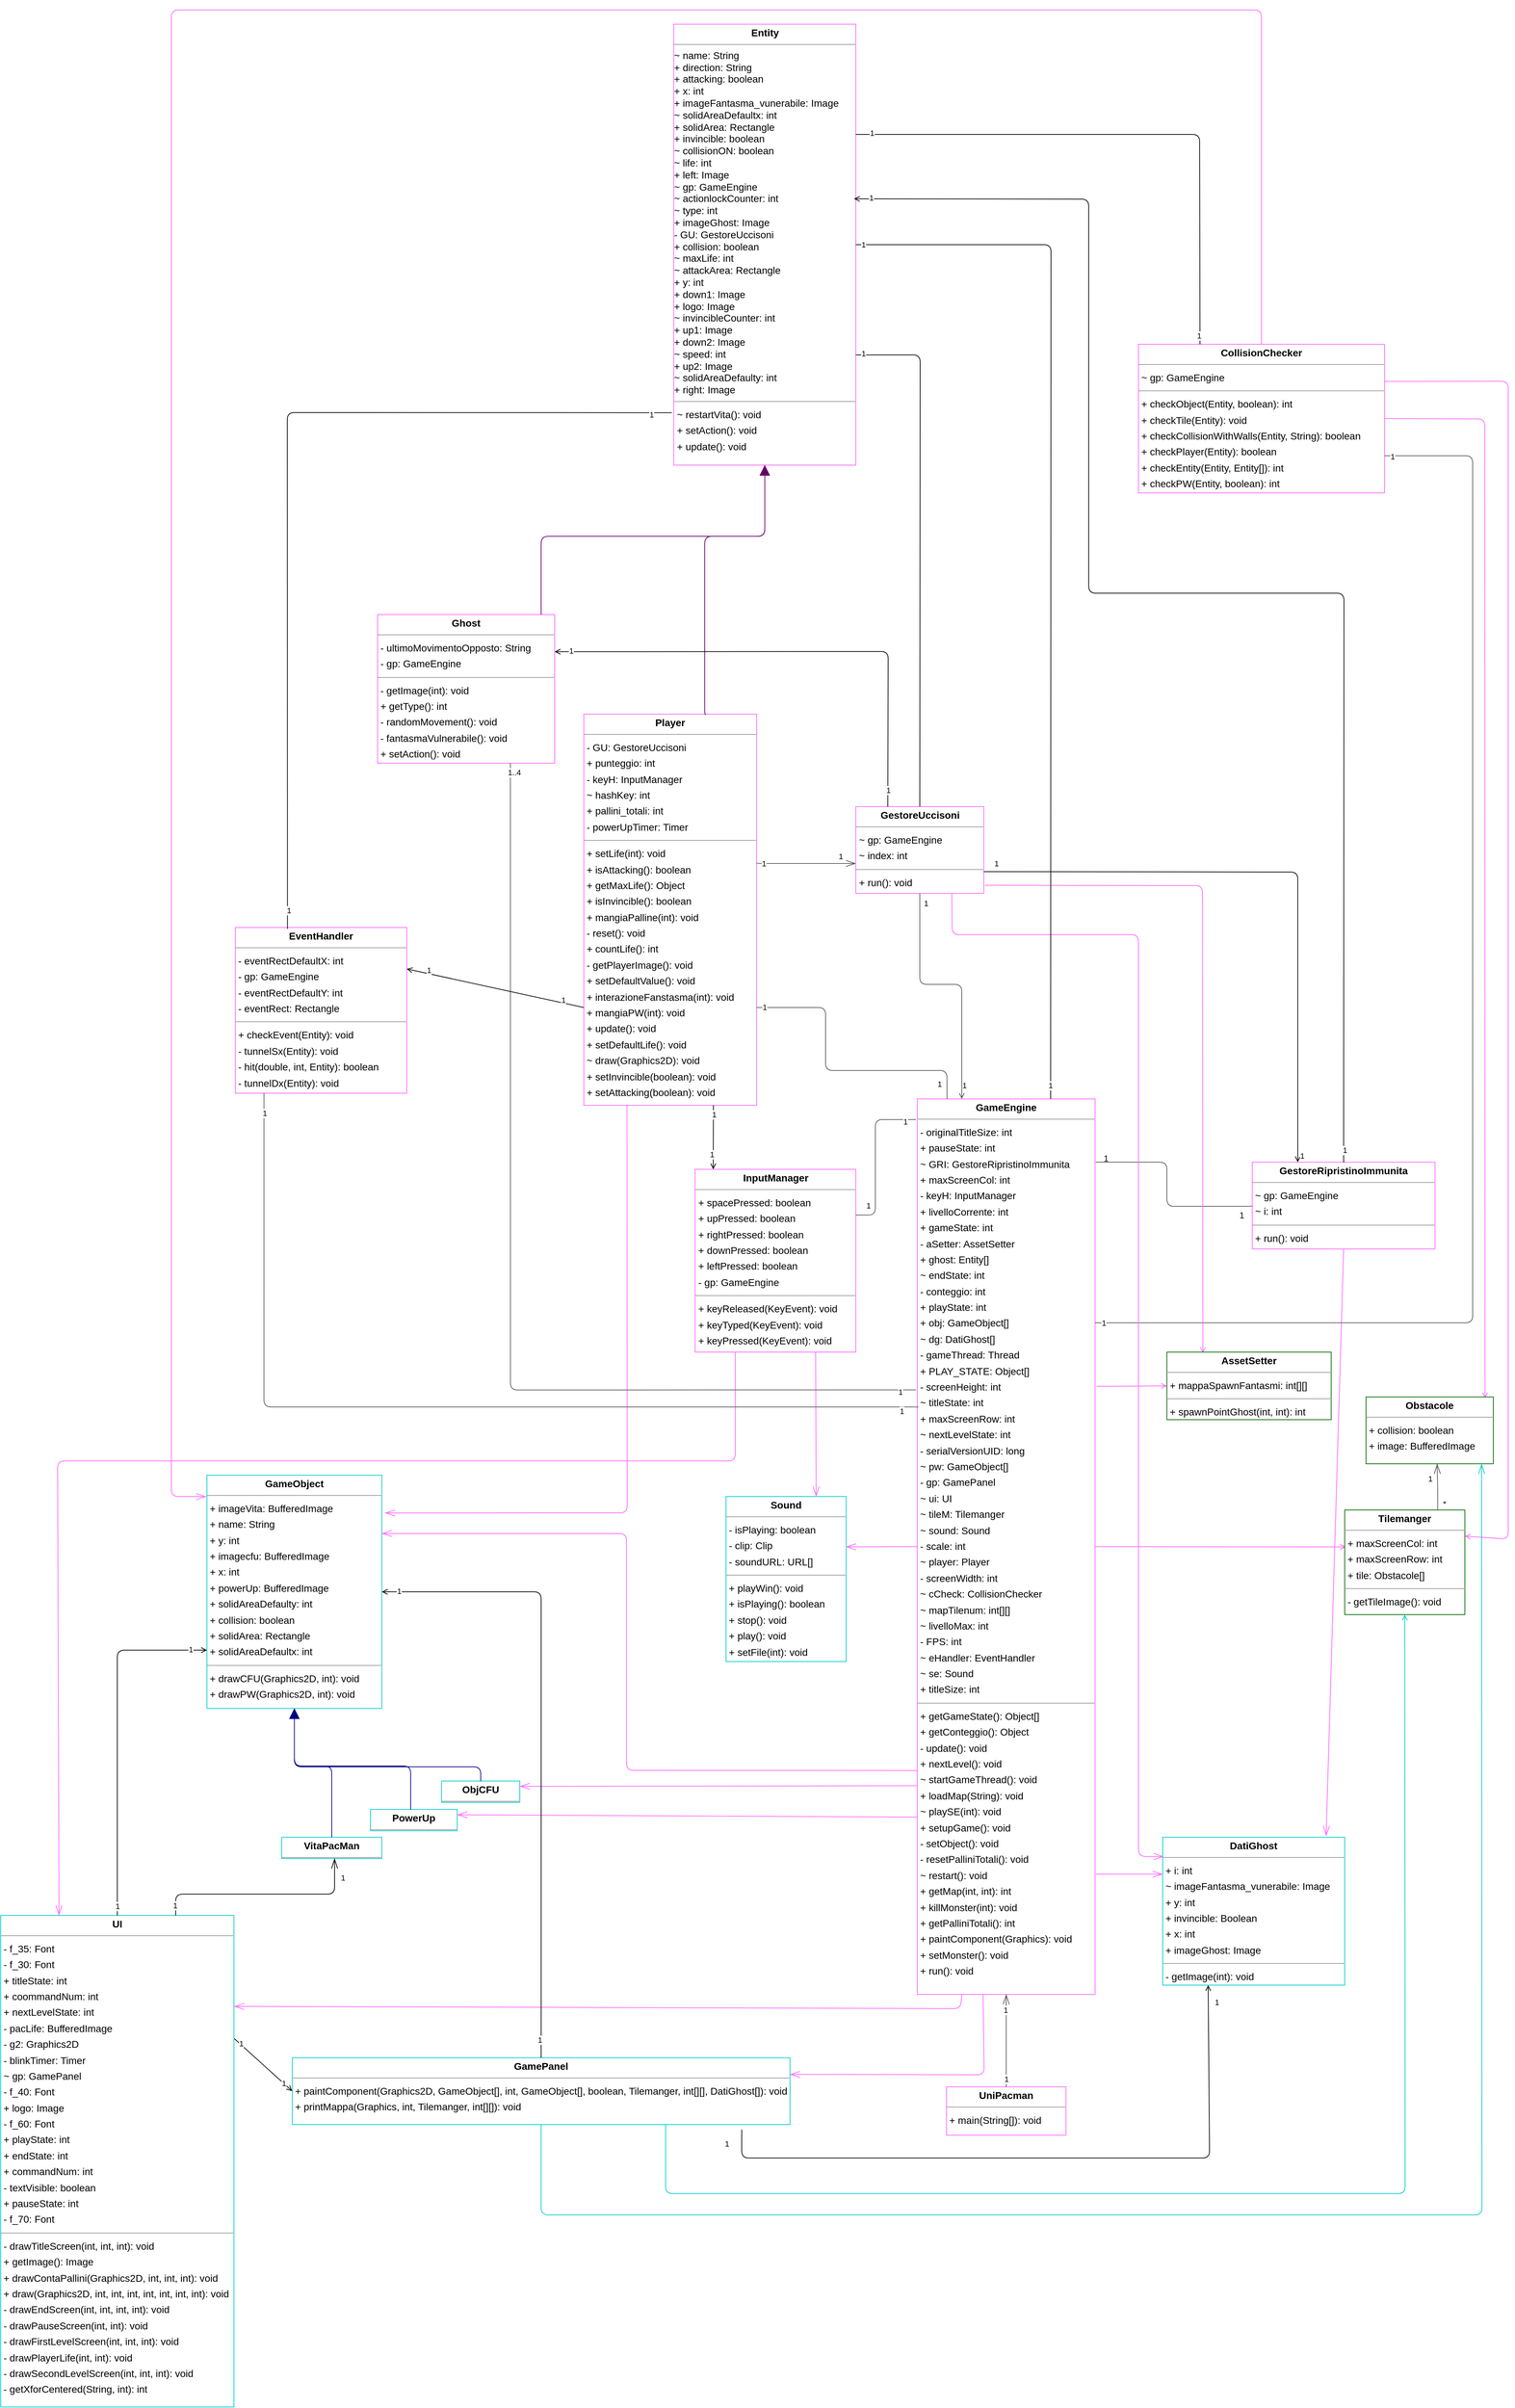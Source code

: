 <mxfile>
    <diagram id="WWA7biH_px1-ui2eF5cf" name="Page-1">
        <mxGraphModel dx="6110" dy="2145" grid="0" gridSize="10" guides="0" tooltips="1" connect="1" arrows="1" fold="1" page="1" pageScale="1" pageWidth="1100" pageHeight="850" math="0" shadow="0">
            <root>
                <mxCell id="0"/>
                <mxCell id="1" parent="0"/>
                <mxCell id="73" style="edgeStyle=none;html=1;exitX=1;exitY=0.5;exitDx=0;exitDy=0;endArrow=open;endFill=0;strokeColor=#FF66FF;entryX=0.935;entryY=0.021;entryDx=0;entryDy=0;entryPerimeter=0;" edge="1" parent="1" source="2" target="68">
                    <mxGeometry relative="1" as="geometry">
                        <mxPoint x="1050" y="1490" as="targetPoint"/>
                        <Array as="points">
                            <mxPoint x="1017" y="1455"/>
                        </Array>
                    </mxGeometry>
                </mxCell>
                <mxCell id="77" style="edgeStyle=none;html=1;exitX=1;exitY=0.25;exitDx=0;exitDy=0;strokeColor=#FF66FF;endArrow=open;endFill=0;entryX=1;entryY=0.25;entryDx=0;entryDy=0;" edge="1" parent="1" source="2" target="69">
                    <mxGeometry relative="1" as="geometry">
                        <mxPoint x="1230" y="2100" as="targetPoint"/>
                        <Array as="points">
                            <mxPoint x="1050" y="1402"/>
                            <mxPoint x="1050" y="3030"/>
                        </Array>
                    </mxGeometry>
                </mxCell>
                <mxCell id="146" style="edgeStyle=none;html=1;exitX=0.5;exitY=0;exitDx=0;exitDy=0;entryX=-0.004;entryY=0.092;entryDx=0;entryDy=0;entryPerimeter=0;strokeColor=#FF66FF;endArrow=openThin;endFill=0;endSize=12;" edge="1" parent="1" source="2" target="107">
                    <mxGeometry relative="1" as="geometry">
                        <Array as="points">
                            <mxPoint x="703" y="880"/>
                            <mxPoint x="-830" y="880"/>
                            <mxPoint x="-830" y="2970"/>
                        </Array>
                    </mxGeometry>
                </mxCell>
                <mxCell id="2" value="&lt;p style=&quot;margin:0px;margin-top:4px;text-align:center;&quot;&gt;&lt;b&gt;CollisionChecker&lt;/b&gt;&lt;/p&gt;&lt;hr size=&quot;1&quot;&gt;&lt;p style=&quot;margin:0 0 0 4px;line-height:1.6;&quot;&gt;~ gp: GameEngine&lt;/p&gt;&lt;hr size=&quot;1&quot;&gt;&lt;p style=&quot;margin:0 0 0 4px;line-height:1.6;&quot;&gt;+ checkObject(Entity, boolean): int&lt;br&gt;+ checkTile(Entity): void&lt;br&gt;+ checkCollisionWithWalls(Entity, String): boolean&lt;br&gt;+ checkPlayer(Entity): boolean&lt;br&gt;+ checkEntity(Entity, Entity[]): int&lt;br&gt;+ checkPW(Entity, boolean): int&lt;/p&gt;" style="verticalAlign=top;align=left;overflow=fill;fontSize=14;fontFamily=Helvetica;html=1;rounded=0;shadow=0;comic=0;labelBackgroundColor=none;strokeWidth=1;strokeColor=#FF66FF;" vertex="1" parent="1">
                    <mxGeometry x="530" y="1350" width="346" height="209" as="geometry"/>
                </mxCell>
                <mxCell id="3" value="&lt;p style=&quot;margin:0px;margin-top:4px;text-align:center;&quot;&gt;&lt;b&gt;Entity&lt;/b&gt;&lt;/p&gt;&lt;hr size=&quot;1&quot;&gt;~ name: String&lt;br style=&quot;border-color: var(--border-color);&quot;&gt;+ direction: String&lt;br style=&quot;border-color: var(--border-color);&quot;&gt;+ attacking: boolean&lt;br style=&quot;border-color: var(--border-color);&quot;&gt;+ x: int&lt;br style=&quot;border-color: var(--border-color);&quot;&gt;+ imageFantasma_vunerabile: Image&lt;br style=&quot;border-color: var(--border-color);&quot;&gt;~ solidAreaDefaultx: int&lt;br style=&quot;border-color: var(--border-color);&quot;&gt;+ solidArea: Rectangle&lt;br style=&quot;border-color: var(--border-color);&quot;&gt;+ invincible: boolean&lt;br style=&quot;border-color: var(--border-color);&quot;&gt;~ collisionON: boolean&lt;br style=&quot;border-color: var(--border-color);&quot;&gt;~ life: int&lt;br style=&quot;border-color: var(--border-color);&quot;&gt;+ left: Image&lt;br style=&quot;border-color: var(--border-color);&quot;&gt;~ gp: GameEngine&lt;br style=&quot;border-color: var(--border-color);&quot;&gt;~ actionlockCounter: int&lt;br style=&quot;border-color: var(--border-color);&quot;&gt;~ type: int&lt;br style=&quot;border-color: var(--border-color);&quot;&gt;+ imageGhost: Image&lt;br style=&quot;border-color: var(--border-color);&quot;&gt;- GU: GestoreUccisoni&lt;br style=&quot;border-color: var(--border-color);&quot;&gt;+ collision: boolean&lt;br style=&quot;border-color: var(--border-color);&quot;&gt;~ maxLife: int&lt;br style=&quot;border-color: var(--border-color);&quot;&gt;~ attackArea: Rectangle&lt;br style=&quot;border-color: var(--border-color);&quot;&gt;+ y: int&lt;br style=&quot;border-color: var(--border-color);&quot;&gt;+ down1: Image&lt;br style=&quot;border-color: var(--border-color);&quot;&gt;+ logo: Image&lt;br style=&quot;border-color: var(--border-color);&quot;&gt;~ invincibleCounter: int&lt;br style=&quot;border-color: var(--border-color);&quot;&gt;+ up1: Image&lt;br style=&quot;border-color: var(--border-color);&quot;&gt;+ down2: Image&lt;br style=&quot;border-color: var(--border-color);&quot;&gt;~ speed: int&lt;br style=&quot;border-color: var(--border-color);&quot;&gt;+ up2: Image&lt;br style=&quot;border-color: var(--border-color);&quot;&gt;~ solidAreaDefaulty: int&lt;br style=&quot;border-color: var(--border-color);&quot;&gt;+ right: Image&lt;br&gt;&lt;hr size=&quot;1&quot;&gt;&lt;p style=&quot;margin:0 0 0 4px;line-height:1.6;&quot;&gt;~ restartVita(): void&lt;br&gt;+ setAction(): void&lt;br&gt;+ update(): void&lt;/p&gt;" style="verticalAlign=top;align=left;overflow=fill;fontSize=14;fontFamily=Helvetica;html=1;rounded=0;shadow=0;comic=0;labelBackgroundColor=none;strokeWidth=1;strokeColor=#FF66FF;" vertex="1" parent="1">
                    <mxGeometry x="-123.5" y="900" width="256" height="620" as="geometry"/>
                </mxCell>
                <mxCell id="4" value="&lt;p style=&quot;margin:0px;margin-top:4px;text-align:center;&quot;&gt;&lt;b&gt;EventHandler&lt;/b&gt;&lt;/p&gt;&lt;hr size=&quot;1&quot;&gt;&lt;p style=&quot;margin:0 0 0 4px;line-height:1.6;&quot;&gt;- eventRectDefaultX: int&lt;br&gt;- gp: GameEngine&lt;br&gt;- eventRectDefaultY: int&lt;br&gt;- eventRect: Rectangle&lt;/p&gt;&lt;hr size=&quot;1&quot;&gt;&lt;p style=&quot;margin:0 0 0 4px;line-height:1.6;&quot;&gt;+ checkEvent(Entity): void&lt;br&gt;- tunnelSx(Entity): void&lt;br&gt;- hit(double, int, Entity): boolean&lt;br&gt;- tunnelDx(Entity): void&lt;/p&gt;" style="verticalAlign=top;align=left;overflow=fill;fontSize=14;fontFamily=Helvetica;html=1;rounded=0;shadow=0;comic=0;labelBackgroundColor=none;strokeWidth=1;strokeColor=#FF66FF;" vertex="1" parent="1">
                    <mxGeometry x="-740" y="2170" width="241" height="233" as="geometry"/>
                </mxCell>
                <mxCell id="74" style="edgeStyle=none;html=1;exitX=1;exitY=0.5;exitDx=0;exitDy=0;entryX=0.011;entryY=0.353;entryDx=0;entryDy=0;strokeColor=#FF66FF;endArrow=open;endFill=0;entryPerimeter=0;" edge="1" parent="1" source="5" target="69">
                    <mxGeometry relative="1" as="geometry"/>
                </mxCell>
                <mxCell id="78" style="edgeStyle=none;html=1;exitX=1.008;exitY=0.321;exitDx=0;exitDy=0;entryX=0;entryY=0.5;entryDx=0;entryDy=0;strokeColor=#FF66FF;endArrow=open;endFill=0;exitPerimeter=0;" edge="1" parent="1" source="5" target="67">
                    <mxGeometry relative="1" as="geometry"/>
                </mxCell>
                <mxCell id="134" style="edgeStyle=none;html=1;exitX=0.25;exitY=1;exitDx=0;exitDy=0;strokeColor=#FF66FF;endArrow=openThin;endFill=0;endSize=12;entryX=1.001;entryY=0.185;entryDx=0;entryDy=0;entryPerimeter=0;" edge="1" parent="1" source="5" target="115">
                    <mxGeometry relative="1" as="geometry">
                        <mxPoint x="-740" y="3680" as="targetPoint"/>
                        <Array as="points">
                            <mxPoint x="280" y="3690"/>
                        </Array>
                    </mxGeometry>
                </mxCell>
                <mxCell id="136" style="edgeStyle=none;html=1;exitX=-0.001;exitY=0.767;exitDx=0;exitDy=0;entryX=1;entryY=0.25;entryDx=0;entryDy=0;strokeColor=#FF66FF;endArrow=openThin;endFill=0;endSize=12;exitPerimeter=0;" edge="1" parent="1" source="5" target="109">
                    <mxGeometry relative="1" as="geometry"/>
                </mxCell>
                <mxCell id="137" style="edgeStyle=none;html=1;exitX=0.004;exitY=0.802;exitDx=0;exitDy=0;entryX=1;entryY=0.25;entryDx=0;entryDy=0;strokeColor=#FF66FF;endArrow=openThin;endFill=0;endSize=12;exitPerimeter=0;" edge="1" parent="1" source="5" target="110">
                    <mxGeometry relative="1" as="geometry"/>
                </mxCell>
                <mxCell id="138" style="edgeStyle=none;html=1;exitX=0.37;exitY=1;exitDx=0;exitDy=0;entryX=1;entryY=0.25;entryDx=0;entryDy=0;strokeColor=#FF66FF;endArrow=openThin;endFill=0;endSize=12;exitPerimeter=0;" edge="1" parent="1" source="5" target="108">
                    <mxGeometry relative="1" as="geometry">
                        <Array as="points">
                            <mxPoint x="313" y="3783"/>
                        </Array>
                    </mxGeometry>
                </mxCell>
                <mxCell id="140" style="edgeStyle=none;html=1;exitX=0;exitY=0.5;exitDx=0;exitDy=0;strokeColor=#FF66FF;endArrow=openThin;endFill=0;endSize=12;entryX=0.998;entryY=0.305;entryDx=0;entryDy=0;entryPerimeter=0;" edge="1" parent="1" source="5" target="111">
                    <mxGeometry relative="1" as="geometry"/>
                </mxCell>
                <mxCell id="141" style="edgeStyle=none;html=1;entryX=0;entryY=0.25;entryDx=0;entryDy=0;strokeColor=#FF66FF;endArrow=openThin;endFill=0;endSize=12;" edge="1" parent="1" target="106">
                    <mxGeometry relative="1" as="geometry">
                        <mxPoint x="470" y="3501" as="sourcePoint"/>
                    </mxGeometry>
                </mxCell>
                <mxCell id="144" style="edgeStyle=none;html=1;exitX=0;exitY=0.75;exitDx=0;exitDy=0;entryX=1;entryY=0.25;entryDx=0;entryDy=0;strokeColor=#FF66FF;endArrow=openThin;endFill=0;endSize=12;" edge="1" parent="1" source="5" target="107">
                    <mxGeometry relative="1" as="geometry">
                        <Array as="points">
                            <mxPoint x="-190" y="3355"/>
                            <mxPoint x="-190" y="3022"/>
                        </Array>
                    </mxGeometry>
                </mxCell>
                <mxCell id="5" value="&lt;p style=&quot;margin:0px;margin-top:4px;text-align:center;&quot;&gt;&lt;b&gt;GameEngine&lt;/b&gt;&lt;/p&gt;&lt;hr size=&quot;1&quot;&gt;&lt;p style=&quot;margin:0 0 0 4px;line-height:1.6;&quot;&gt;- originalTitleSize: int&lt;br style=&quot;border-color: var(--border-color);&quot;&gt;+ pauseState: int&lt;br style=&quot;border-color: var(--border-color);&quot;&gt;~ GRI: GestoreRipristinoImmunita&lt;br style=&quot;border-color: var(--border-color);&quot;&gt;+ maxScreenCol: int&lt;br style=&quot;border-color: var(--border-color);&quot;&gt;- keyH: InputManager&lt;br style=&quot;border-color: var(--border-color);&quot;&gt;+ livelloCorrente: int&lt;br style=&quot;border-color: var(--border-color);&quot;&gt;+ gameState: int&lt;br style=&quot;border-color: var(--border-color);&quot;&gt;- aSetter: AssetSetter&lt;br style=&quot;border-color: var(--border-color);&quot;&gt;+ ghost: Entity[]&lt;br style=&quot;border-color: var(--border-color);&quot;&gt;~ endState: int&lt;br style=&quot;border-color: var(--border-color);&quot;&gt;- conteggio: int&lt;br style=&quot;border-color: var(--border-color);&quot;&gt;+ playState: int&lt;br style=&quot;border-color: var(--border-color);&quot;&gt;+ obj: GameObject[]&lt;br style=&quot;border-color: var(--border-color);&quot;&gt;~ dg: DatiGhost[]&lt;br style=&quot;border-color: var(--border-color);&quot;&gt;- gameThread: Thread&lt;br style=&quot;border-color: var(--border-color);&quot;&gt;+ PLAY_STATE: Object[]&lt;br style=&quot;border-color: var(--border-color);&quot;&gt;- screenHeight: int&lt;br style=&quot;border-color: var(--border-color);&quot;&gt;~ titleState: int&lt;br style=&quot;border-color: var(--border-color);&quot;&gt;+ maxScreenRow: int&lt;br style=&quot;border-color: var(--border-color);&quot;&gt;~ nextLevelState: int&lt;br style=&quot;border-color: var(--border-color);&quot;&gt;- serialVersionUID: long&lt;br style=&quot;border-color: var(--border-color);&quot;&gt;~ pw: GameObject[]&lt;br style=&quot;border-color: var(--border-color);&quot;&gt;- gp: GamePanel&lt;br style=&quot;border-color: var(--border-color);&quot;&gt;~ ui: UI&lt;br style=&quot;border-color: var(--border-color);&quot;&gt;~ tileM: Tilemanger&lt;br style=&quot;border-color: var(--border-color);&quot;&gt;~ sound: Sound&lt;br style=&quot;border-color: var(--border-color);&quot;&gt;- scale: int&lt;br style=&quot;border-color: var(--border-color);&quot;&gt;~ player: Player&lt;br style=&quot;border-color: var(--border-color);&quot;&gt;- screenWidth: int&lt;br style=&quot;border-color: var(--border-color);&quot;&gt;~ cCheck: CollisionChecker&lt;br style=&quot;border-color: var(--border-color);&quot;&gt;~ mapTilenum: int[][]&lt;br style=&quot;border-color: var(--border-color);&quot;&gt;~ livelloMax: int&lt;br style=&quot;border-color: var(--border-color);&quot;&gt;- FPS: int&lt;br style=&quot;border-color: var(--border-color);&quot;&gt;~ eHandler: EventHandler&lt;br style=&quot;border-color: var(--border-color);&quot;&gt;~ se: Sound&lt;br style=&quot;border-color: var(--border-color);&quot;&gt;+ titleSize: int&lt;/p&gt;&lt;hr size=&quot;1&quot;&gt;&lt;p style=&quot;margin:0 0 0 4px;line-height:1.6;&quot;&gt;+ getGameState(): Object[]&lt;br style=&quot;border-color: var(--border-color);&quot;&gt;+ getConteggio(): Object&lt;br style=&quot;border-color: var(--border-color);&quot;&gt;- update(): void&lt;br style=&quot;border-color: var(--border-color);&quot;&gt;+ nextLevel(): void&lt;br style=&quot;border-color: var(--border-color);&quot;&gt;~ startGameThread(): void&lt;br style=&quot;border-color: var(--border-color);&quot;&gt;+ loadMap(String): void&lt;br style=&quot;border-color: var(--border-color);&quot;&gt;~ playSE(int): void&lt;br style=&quot;border-color: var(--border-color);&quot;&gt;+ setupGame(): void&lt;br style=&quot;border-color: var(--border-color);&quot;&gt;- setObject(): void&lt;br style=&quot;border-color: var(--border-color);&quot;&gt;- resetPalliniTotali(): void&lt;br style=&quot;border-color: var(--border-color);&quot;&gt;~ restart(): void&lt;br style=&quot;border-color: var(--border-color);&quot;&gt;+ getMap(int, int): int&lt;br style=&quot;border-color: var(--border-color);&quot;&gt;+ killMonster(int): void&lt;br style=&quot;border-color: var(--border-color);&quot;&gt;+ getPalliniTotali(): int&lt;br style=&quot;border-color: var(--border-color);&quot;&gt;+ paintComponent(Graphics): void&lt;br style=&quot;border-color: var(--border-color);&quot;&gt;+ setMonster(): void&lt;br style=&quot;border-color: var(--border-color);&quot;&gt;+ run(): void&lt;br&gt;&lt;/p&gt;" style="verticalAlign=top;align=left;overflow=fill;fontSize=14;fontFamily=Helvetica;html=1;rounded=0;shadow=0;comic=0;labelBackgroundColor=none;strokeWidth=1;strokeColor=#FF66FF;" vertex="1" parent="1">
                    <mxGeometry x="219" y="2411" width="250" height="1259" as="geometry"/>
                </mxCell>
                <mxCell id="142" style="edgeStyle=none;html=1;exitX=0.5;exitY=1;exitDx=0;exitDy=0;entryX=0.898;entryY=-0.009;entryDx=0;entryDy=0;strokeColor=#FF66FF;endArrow=openThin;endFill=0;endSize=12;entryPerimeter=0;" edge="1" parent="1" source="6" target="106">
                    <mxGeometry relative="1" as="geometry"/>
                </mxCell>
                <mxCell id="6" value="&lt;p style=&quot;margin:0px;margin-top:4px;text-align:center;&quot;&gt;&lt;b&gt;GestoreRipristinoImmunita&lt;/b&gt;&lt;/p&gt;&lt;hr size=&quot;1&quot;/&gt;&lt;p style=&quot;margin:0 0 0 4px;line-height:1.6;&quot;&gt;~ gp: GameEngine&lt;br/&gt;~ i: int&lt;/p&gt;&lt;hr size=&quot;1&quot;/&gt;&lt;p style=&quot;margin:0 0 0 4px;line-height:1.6;&quot;&gt;+ run(): void&lt;/p&gt;" style="verticalAlign=top;align=left;overflow=fill;fontSize=14;fontFamily=Helvetica;html=1;rounded=0;shadow=0;comic=0;labelBackgroundColor=none;strokeWidth=1;strokeColor=#FF66FF;" vertex="1" parent="1">
                    <mxGeometry x="690" y="2500" width="257" height="122" as="geometry"/>
                </mxCell>
                <mxCell id="7" value="&lt;p style=&quot;margin:0px;margin-top:4px;text-align:center;&quot;&gt;&lt;b&gt;Ghost&lt;/b&gt;&lt;/p&gt;&lt;hr size=&quot;1&quot;/&gt;&lt;p style=&quot;margin:0 0 0 4px;line-height:1.6;&quot;&gt;- ultimoMovimentoOpposto: String&lt;br/&gt;- gp: GameEngine&lt;/p&gt;&lt;hr size=&quot;1&quot;/&gt;&lt;p style=&quot;margin:0 0 0 4px;line-height:1.6;&quot;&gt;- getImage(int): void&lt;br/&gt;+ getType(): int&lt;br/&gt;- randomMovement(): void&lt;br/&gt;- fantasmaVulnerabile(): void&lt;br/&gt;+ setAction(): void&lt;/p&gt;" style="verticalAlign=top;align=left;overflow=fill;fontSize=14;fontFamily=Helvetica;html=1;rounded=0;shadow=0;comic=0;labelBackgroundColor=none;strokeWidth=1;strokeColor=#FF66FF;" vertex="1" parent="1">
                    <mxGeometry x="-540" y="1730" width="249" height="209" as="geometry"/>
                </mxCell>
                <mxCell id="135" style="edgeStyle=none;html=1;exitX=0.25;exitY=1;exitDx=0;exitDy=0;entryX=0.25;entryY=0;entryDx=0;entryDy=0;strokeColor=#FF66FF;endArrow=openThin;endFill=0;endSize=12;" edge="1" parent="1" source="8" target="115">
                    <mxGeometry relative="1" as="geometry">
                        <Array as="points">
                            <mxPoint x="-37" y="2920"/>
                            <mxPoint x="-990" y="2920"/>
                        </Array>
                    </mxGeometry>
                </mxCell>
                <mxCell id="139" style="edgeStyle=none;html=1;exitX=0.75;exitY=1;exitDx=0;exitDy=0;entryX=0.75;entryY=0;entryDx=0;entryDy=0;strokeColor=#FF66FF;endArrow=openThin;endFill=0;endSize=12;" edge="1" parent="1" source="8" target="111">
                    <mxGeometry relative="1" as="geometry"/>
                </mxCell>
                <mxCell id="8" value="&lt;p style=&quot;margin:0px;margin-top:4px;text-align:center;&quot;&gt;&lt;b&gt;InputManager&lt;/b&gt;&lt;/p&gt;&lt;hr size=&quot;1&quot;/&gt;&lt;p style=&quot;margin:0 0 0 4px;line-height:1.6;&quot;&gt;+ spacePressed: boolean&lt;br/&gt;+ upPressed: boolean&lt;br/&gt;+ rightPressed: boolean&lt;br/&gt;+ downPressed: boolean&lt;br/&gt;+ leftPressed: boolean&lt;br/&gt;- gp: GameEngine&lt;/p&gt;&lt;hr size=&quot;1&quot;/&gt;&lt;p style=&quot;margin:0 0 0 4px;line-height:1.6;&quot;&gt;+ keyReleased(KeyEvent): void&lt;br/&gt;+ keyTyped(KeyEvent): void&lt;br/&gt;+ keyPressed(KeyEvent): void&lt;/p&gt;" style="verticalAlign=top;align=left;overflow=fill;fontSize=14;fontFamily=Helvetica;html=1;rounded=0;shadow=0;comic=0;labelBackgroundColor=none;strokeWidth=1;strokeColor=#FF66FF;" vertex="1" parent="1">
                    <mxGeometry x="-93.5" y="2510" width="226" height="257" as="geometry"/>
                </mxCell>
                <mxCell id="145" style="edgeStyle=none;html=1;exitX=0.25;exitY=1;exitDx=0;exitDy=0;entryX=1.018;entryY=0.162;entryDx=0;entryDy=0;entryPerimeter=0;strokeColor=#FF66FF;endArrow=openThin;endFill=0;endSize=12;" edge="1" parent="1" source="9" target="107">
                    <mxGeometry relative="1" as="geometry">
                        <Array as="points">
                            <mxPoint x="-189" y="2993"/>
                        </Array>
                    </mxGeometry>
                </mxCell>
                <mxCell id="9" value="&lt;p style=&quot;margin:0px;margin-top:4px;text-align:center;&quot;&gt;&lt;b&gt;Player&lt;/b&gt;&lt;/p&gt;&lt;hr size=&quot;1&quot;&gt;&lt;p style=&quot;margin:0 0 0 4px;line-height:1.6;&quot;&gt;- GU: GestoreUccisoni&lt;br&gt;+ punteggio: int&lt;br&gt;- keyH: InputManager&lt;br&gt;~ hashKey: int&lt;br&gt;+ pallini_totali: int&lt;br&gt;- powerUpTimer: Timer&lt;/p&gt;&lt;hr size=&quot;1&quot;&gt;&lt;p style=&quot;margin:0 0 0 4px;line-height:1.6;&quot;&gt;+ setLife(int): void&lt;br style=&quot;border-color: var(--border-color);&quot;&gt;+ isAttacking(): boolean&lt;br style=&quot;border-color: var(--border-color);&quot;&gt;+ getMaxLife(): Object&lt;br style=&quot;border-color: var(--border-color);&quot;&gt;+ isInvincible(): boolean&lt;br style=&quot;border-color: var(--border-color);&quot;&gt;+ mangiaPalline(int): void&lt;br style=&quot;border-color: var(--border-color);&quot;&gt;- reset(): void&lt;br style=&quot;border-color: var(--border-color);&quot;&gt;+ countLife(): int&lt;br style=&quot;border-color: var(--border-color);&quot;&gt;- getPlayerImage(): void&lt;br style=&quot;border-color: var(--border-color);&quot;&gt;+ setDefaultValue(): void&lt;br style=&quot;border-color: var(--border-color);&quot;&gt;+ interazioneFanstasma(int): void&lt;br style=&quot;border-color: var(--border-color);&quot;&gt;+ mangiaPW(int): void&lt;br style=&quot;border-color: var(--border-color);&quot;&gt;+ update(): void&lt;br style=&quot;border-color: var(--border-color);&quot;&gt;+ setDefaultLife(): void&lt;br style=&quot;border-color: var(--border-color);&quot;&gt;~ draw(Graphics2D): void&lt;br style=&quot;border-color: var(--border-color);&quot;&gt;+ setInvincible(boolean): void&lt;br style=&quot;border-color: var(--border-color);&quot;&gt;+ setAttacking(boolean): void&lt;br&gt;&lt;/p&gt;" style="verticalAlign=top;align=left;overflow=fill;fontSize=14;fontFamily=Helvetica;html=1;rounded=0;shadow=0;comic=0;labelBackgroundColor=none;strokeWidth=1;strokeColor=#FF66FF;" vertex="1" parent="1">
                    <mxGeometry x="-250" y="1870" width="243" height="550" as="geometry"/>
                </mxCell>
                <mxCell id="10" value="&lt;p style=&quot;margin:0px;margin-top:4px;text-align:center;&quot;&gt;&lt;b&gt;UniPacman&lt;/b&gt;&lt;/p&gt;&lt;hr size=&quot;1&quot;/&gt;&lt;p style=&quot;margin:0 0 0 4px;line-height:1.6;&quot;&gt;+ main(String[]): void&lt;/p&gt;" style="verticalAlign=top;align=left;overflow=fill;fontSize=14;fontFamily=Helvetica;html=1;rounded=0;shadow=0;comic=0;labelBackgroundColor=none;strokeWidth=1;strokeColor=#FF66FF;" vertex="1" parent="1">
                    <mxGeometry x="260" y="3800" width="168" height="68" as="geometry"/>
                </mxCell>
                <mxCell id="11" value="" style="html=1;rounded=1;edgeStyle=orthogonalEdgeStyle;dashed=0;startArrow=diamondThinstartSize=12;endArrow=none;endSize=12;strokeColor=#595959;exitX=1;exitY=0.25;exitDx=0;exitDy=0;endFill=0;entryX=1;entryY=0.75;entryDx=0;entryDy=0;" edge="1" parent="1" source="5" target="2">
                    <mxGeometry width="50" height="50" relative="1" as="geometry">
                        <Array as="points">
                            <mxPoint x="1000" y="2726"/>
                            <mxPoint x="1000" y="1507"/>
                        </Array>
                        <mxPoint x="340" y="2170" as="targetPoint"/>
                    </mxGeometry>
                </mxCell>
                <mxCell id="12" value="1" style="edgeLabel;html=1;align=center;verticalAlign=middle;resizable=0;points=[];" vertex="1" connectable="0" parent="11">
                    <mxGeometry x="-0.987" relative="1" as="geometry">
                        <mxPoint as="offset"/>
                    </mxGeometry>
                </mxCell>
                <mxCell id="13" value="1" style="edgeLabel;html=1;align=center;verticalAlign=middle;resizable=0;points=[];" vertex="1" connectable="0" parent="11">
                    <mxGeometry x="0.988" y="1" relative="1" as="geometry">
                        <mxPoint as="offset"/>
                    </mxGeometry>
                </mxCell>
                <mxCell id="14" value="" style="html=1;rounded=1;edgeStyle=orthogonalEdgeStyle;dashed=0;startArrow=diamondThinstartSize=12;endArrow=none;endSize=12;strokeColor=#595959;exitX=0.006;exitY=0.344;exitDx=0;exitDy=0;entryX=0.167;entryY=1.000;entryDx=0;entryDy=0;exitPerimeter=0;endFill=0;" edge="1" parent="1" source="5" target="4">
                    <mxGeometry width="50" height="50" relative="1" as="geometry">
                        <Array as="points">
                            <mxPoint x="-700" y="2844"/>
                        </Array>
                    </mxGeometry>
                </mxCell>
                <mxCell id="15" value="1" style="edgeLabel;html=1;align=center;verticalAlign=middle;resizable=0;points=[];" vertex="1" connectable="0" parent="14">
                    <mxGeometry x="0.96" y="-1" relative="1" as="geometry">
                        <mxPoint as="offset"/>
                    </mxGeometry>
                </mxCell>
                <mxCell id="16" value="1" style="edgeLabel;html=1;align=center;verticalAlign=middle;resizable=0;points=[];" vertex="1" connectable="0" parent="14">
                    <mxGeometry x="-0.963" y="6" relative="1" as="geometry">
                        <mxPoint x="1" as="offset"/>
                    </mxGeometry>
                </mxCell>
                <mxCell id="17" value="" style="html=1;rounded=1;edgeStyle=orthogonalEdgeStyle;dashed=0;startArrow=diamondThinstartSize=12;endArrow=none;endSize=12;strokeColor=#595959;exitX=0.167;exitY=0.000;exitDx=0;exitDy=0;endFill=0;entryX=1;entryY=0.75;entryDx=0;entryDy=0;" edge="1" parent="1" source="5" target="9">
                    <mxGeometry width="50" height="50" relative="1" as="geometry">
                        <Array as="points">
                            <mxPoint x="261" y="2371"/>
                            <mxPoint x="90" y="2371"/>
                            <mxPoint x="90" y="2283"/>
                        </Array>
                        <mxPoint x="-30" y="2296" as="targetPoint"/>
                    </mxGeometry>
                </mxCell>
                <mxCell id="18" value="1" style="edgeLabel;html=1;align=center;verticalAlign=middle;resizable=0;points=[];" vertex="1" connectable="0" parent="17">
                    <mxGeometry x="-0.658" y="-1" relative="1" as="geometry">
                        <mxPoint x="17" y="20" as="offset"/>
                    </mxGeometry>
                </mxCell>
                <mxCell id="19" value="1" style="edgeLabel;html=1;align=center;verticalAlign=middle;resizable=0;points=[];" vertex="1" connectable="0" parent="17">
                    <mxGeometry x="0.947" y="-1" relative="1" as="geometry">
                        <mxPoint as="offset"/>
                    </mxGeometry>
                </mxCell>
                <mxCell id="20" value="" style="html=1;rounded=1;edgeStyle=orthogonalEdgeStyle;dashed=0;startArrow=diamondThinstartSize=12;endArrow=none;endSize=12;strokeColor=#595959;exitX=0;exitY=0.5;exitDx=0;exitDy=0;endFill=0;" edge="1" parent="1" source="6">
                    <mxGeometry width="50" height="50" relative="1" as="geometry">
                        <Array as="points">
                            <mxPoint x="570" y="2562"/>
                            <mxPoint x="570" y="2500"/>
                        </Array>
                        <mxPoint x="720" y="2562" as="sourcePoint"/>
                        <mxPoint x="470" y="2500" as="targetPoint"/>
                    </mxGeometry>
                </mxCell>
                <mxCell id="21" value="" style="html=1;rounded=1;edgeStyle=orthogonalEdgeStyle;dashed=0;startArrow=none;endArrow=block;endSize=12;strokeColor=#660066;entryX=0.500;entryY=1.000;entryDx=0;entryDy=0;" edge="1" parent="1" target="3">
                    <mxGeometry width="50" height="50" relative="1" as="geometry">
                        <Array as="points">
                            <mxPoint x="-310" y="1730"/>
                            <mxPoint x="-310" y="1620"/>
                            <mxPoint x="4" y="1620"/>
                        </Array>
                        <mxPoint x="-310" y="1730" as="sourcePoint"/>
                    </mxGeometry>
                </mxCell>
                <mxCell id="22" value="" style="html=1;rounded=1;edgeStyle=orthogonalEdgeStyle;dashed=0;startArrow=diamondThinstartSize=12;endArrow=none;endSize=12;strokeColor=#595959;exitX=0.750;exitY=1.000;exitDx=0;exitDy=0;entryX=-0.008;entryY=0.325;entryDx=0;entryDy=0;entryPerimeter=0;endFill=0;" edge="1" parent="1" source="7" target="5">
                    <mxGeometry width="50" height="50" relative="1" as="geometry">
                        <Array as="points">
                            <mxPoint x="-353" y="2820"/>
                        </Array>
                        <mxPoint x="220" y="2430" as="targetPoint"/>
                    </mxGeometry>
                </mxCell>
                <mxCell id="23" value="1" style="edgeLabel;html=1;align=center;verticalAlign=middle;resizable=0;points=[];" connectable="0" vertex="1" parent="22">
                    <mxGeometry x="0.97" y="-3" relative="1" as="geometry">
                        <mxPoint as="offset"/>
                    </mxGeometry>
                </mxCell>
                <mxCell id="24" value="1..4" style="edgeLabel;html=1;align=center;verticalAlign=middle;resizable=0;points=[];" connectable="0" vertex="1" parent="22">
                    <mxGeometry x="-0.983" y="5" relative="1" as="geometry">
                        <mxPoint as="offset"/>
                    </mxGeometry>
                </mxCell>
                <mxCell id="25" value="" style="html=1;rounded=1;edgeStyle=orthogonalEdgeStyle;dashed=0;startArrow=none;endArrow=none;endSize=12;strokeColor=#595959;exitX=1;exitY=0.25;exitDx=0;exitDy=0;entryX=-0.008;entryY=0.023;entryDx=0;entryDy=0;entryPerimeter=0;startFill=0;endFill=0;" edge="1" parent="1" source="8" target="5">
                    <mxGeometry width="50" height="50" relative="1" as="geometry">
                        <Array as="points">
                            <mxPoint x="160" y="2574"/>
                            <mxPoint x="160" y="2440"/>
                            <mxPoint x="217" y="2440"/>
                        </Array>
                    </mxGeometry>
                </mxCell>
                <mxCell id="26" value="1" style="edgeLabel;html=1;align=center;verticalAlign=middle;resizable=0;points=[];" vertex="1" connectable="0" parent="25">
                    <mxGeometry x="0.858" y="-3" relative="1" as="geometry">
                        <mxPoint as="offset"/>
                    </mxGeometry>
                </mxCell>
                <mxCell id="27" value="1" style="edgeLabel;html=1;align=center;verticalAlign=middle;resizable=0;points=[];" vertex="1" connectable="0" parent="25">
                    <mxGeometry x="-0.557" y="2" relative="1" as="geometry">
                        <mxPoint x="-8" y="7" as="offset"/>
                    </mxGeometry>
                </mxCell>
                <mxCell id="28" value="" style="html=1;rounded=1;edgeStyle=orthogonalEdgeStyle;dashed=0;startArrow=none;endArrow=block;endSize=12;strokeColor=#660066;exitX=0.706;exitY=0.001;exitDx=0;exitDy=0;entryX=0.500;entryY=1.000;entryDx=0;entryDy=0;exitPerimeter=0;" edge="1" parent="1" source="9" target="3">
                    <mxGeometry width="50" height="50" relative="1" as="geometry">
                        <Array as="points">
                            <mxPoint x="-80" y="1871"/>
                            <mxPoint x="-80" y="1620"/>
                            <mxPoint x="4" y="1620"/>
                        </Array>
                    </mxGeometry>
                </mxCell>
                <mxCell id="29" value="" style="html=1;rounded=1;edgeStyle=orthogonalEdgeStyle;dashed=0;startArrow=diamondThinstartSize=12;endArrow=openThin;endSize=12;strokeColor=#595959;entryX=0.001;entryY=0.65;entryDx=0;entryDy=0;entryPerimeter=0;" edge="1" parent="1" target="44">
                    <mxGeometry width="50" height="50" relative="1" as="geometry">
                        <Array as="points">
                            <mxPoint x="-7" y="2080"/>
                            <mxPoint x="133" y="2080"/>
                        </Array>
                        <mxPoint x="-7" y="2079" as="sourcePoint"/>
                    </mxGeometry>
                </mxCell>
                <mxCell id="30" value="1" style="edgeLabel;html=1;align=center;verticalAlign=middle;resizable=0;points=[];" vertex="1" connectable="0" parent="29">
                    <mxGeometry x="-0.842" relative="1" as="geometry">
                        <mxPoint as="offset"/>
                    </mxGeometry>
                </mxCell>
                <mxCell id="31" value="1" style="edgeLabel;html=1;align=center;verticalAlign=middle;resizable=0;points=[];" vertex="1" connectable="0" parent="29">
                    <mxGeometry x="0.731" y="1" relative="1" as="geometry">
                        <mxPoint x="-4" y="-9" as="offset"/>
                    </mxGeometry>
                </mxCell>
                <mxCell id="32" value="" style="html=1;rounded=1;edgeStyle=orthogonalEdgeStyle;startArrow=none;endArrow=openThin;endSize=12;strokeColor=#595959;exitX=0.500;exitY=0.000;exitDx=0;exitDy=0;entryX=0.500;entryY=1.000;entryDx=0;entryDy=0;" edge="1" parent="1" source="10" target="5">
                    <mxGeometry width="50" height="50" relative="1" as="geometry">
                        <Array as="points"/>
                    </mxGeometry>
                </mxCell>
                <mxCell id="33" value="1" style="edgeLabel;html=1;align=center;verticalAlign=middle;resizable=0;points=[];" vertex="1" connectable="0" parent="32">
                    <mxGeometry x="0.67" y="1" relative="1" as="geometry">
                        <mxPoint as="offset"/>
                    </mxGeometry>
                </mxCell>
                <mxCell id="34" value="1" style="edgeLabel;html=1;align=center;verticalAlign=middle;resizable=0;points=[];" vertex="1" connectable="0" parent="32">
                    <mxGeometry x="-0.833" relative="1" as="geometry">
                        <mxPoint as="offset"/>
                    </mxGeometry>
                </mxCell>
                <mxCell id="35" value="" style="endArrow=open;html=1;exitX=0;exitY=0.75;exitDx=0;exitDy=0;entryX=1;entryY=0.25;entryDx=0;entryDy=0;endFill=0;" edge="1" parent="1" source="9" target="4">
                    <mxGeometry width="50" height="50" relative="1" as="geometry">
                        <mxPoint x="-130" y="2040" as="sourcePoint"/>
                        <mxPoint x="-80" y="1990" as="targetPoint"/>
                        <Array as="points"/>
                    </mxGeometry>
                </mxCell>
                <mxCell id="36" value="1" style="edgeLabel;html=1;align=center;verticalAlign=middle;resizable=0;points=[];" vertex="1" connectable="0" parent="35">
                    <mxGeometry x="-0.762" y="-4" relative="1" as="geometry">
                        <mxPoint as="offset"/>
                    </mxGeometry>
                </mxCell>
                <mxCell id="37" value="1" style="edgeLabel;html=1;align=center;verticalAlign=middle;resizable=0;points=[];" vertex="1" connectable="0" parent="35">
                    <mxGeometry x="0.75" y="-5" relative="1" as="geometry">
                        <mxPoint x="-1" as="offset"/>
                    </mxGeometry>
                </mxCell>
                <mxCell id="38" value="" style="endArrow=none;html=1;exitX=-0.011;exitY=0.881;exitDx=0;exitDy=0;exitPerimeter=0;entryX=0.304;entryY=0.008;entryDx=0;entryDy=0;entryPerimeter=0;" edge="1" parent="1" source="3" target="4">
                    <mxGeometry width="50" height="50" relative="1" as="geometry">
                        <mxPoint x="150" y="1420" as="sourcePoint"/>
                        <mxPoint x="200" y="1370" as="targetPoint"/>
                        <Array as="points">
                            <mxPoint x="-667" y="1446"/>
                        </Array>
                    </mxGeometry>
                </mxCell>
                <mxCell id="39" value="1" style="edgeLabel;html=1;align=center;verticalAlign=middle;resizable=0;points=[];" vertex="1" connectable="0" parent="38">
                    <mxGeometry x="0.959" y="1" relative="1" as="geometry">
                        <mxPoint as="offset"/>
                    </mxGeometry>
                </mxCell>
                <mxCell id="40" value="1" style="edgeLabel;html=1;align=center;verticalAlign=middle;resizable=0;points=[];" vertex="1" connectable="0" parent="38">
                    <mxGeometry x="-0.954" y="3" relative="1" as="geometry">
                        <mxPoint as="offset"/>
                    </mxGeometry>
                </mxCell>
                <mxCell id="41" value="" style="html=1;rounded=1;edgeStyle=orthogonalEdgeStyle;dashed=0;startArrow=open;endArrow=none;endSize=12;strokeColor=#595959;entryX=0.5;entryY=1;entryDx=0;entryDy=0;exitX=0.25;exitY=0;exitDx=0;exitDy=0;endFill=0;startFill=0;" edge="1" parent="1" source="5" target="44">
                    <mxGeometry width="50" height="50" relative="1" as="geometry">
                        <Array as="points">
                            <mxPoint x="282" y="2250"/>
                            <mxPoint x="222" y="2250"/>
                        </Array>
                        <mxPoint x="240" y="2420" as="sourcePoint"/>
                        <mxPoint x="91.028" y="1572.236" as="targetPoint"/>
                    </mxGeometry>
                </mxCell>
                <mxCell id="42" value="1" style="edgeLabel;html=1;align=center;verticalAlign=middle;resizable=0;points=[];" vertex="1" connectable="0" parent="41">
                    <mxGeometry x="-0.887" y="-3" relative="1" as="geometry">
                        <mxPoint as="offset"/>
                    </mxGeometry>
                </mxCell>
                <mxCell id="43" value="1" style="edgeLabel;html=1;align=center;verticalAlign=middle;resizable=0;points=[];" vertex="1" connectable="0" parent="41">
                    <mxGeometry x="0.919" y="-1" relative="1" as="geometry">
                        <mxPoint x="7" as="offset"/>
                    </mxGeometry>
                </mxCell>
                <mxCell id="79" style="edgeStyle=none;html=1;exitX=1.009;exitY=0.907;exitDx=0;exitDy=0;entryX=0.219;entryY=0.014;entryDx=0;entryDy=0;strokeColor=#FF66FF;endArrow=open;endFill=0;exitPerimeter=0;entryPerimeter=0;" edge="1" parent="1" source="44" target="67">
                    <mxGeometry relative="1" as="geometry">
                        <Array as="points">
                            <mxPoint x="620" y="2111"/>
                        </Array>
                    </mxGeometry>
                </mxCell>
                <mxCell id="143" style="edgeStyle=none;html=1;exitX=0.75;exitY=1;exitDx=0;exitDy=0;strokeColor=#FF66FF;endArrow=openThin;endFill=0;endSize=12;entryX=0.006;entryY=0.131;entryDx=0;entryDy=0;entryPerimeter=0;" edge="1" parent="1" source="44" target="106">
                    <mxGeometry relative="1" as="geometry">
                        <mxPoint x="650" y="3001.636" as="targetPoint"/>
                        <Array as="points">
                            <mxPoint x="268" y="2180"/>
                            <mxPoint x="530" y="2180"/>
                            <mxPoint x="530" y="3476"/>
                        </Array>
                    </mxGeometry>
                </mxCell>
                <mxCell id="44" value="&lt;p style=&quot;margin:0px;margin-top:4px;text-align:center;&quot;&gt;&lt;b&gt;GestoreUccisoni&lt;/b&gt;&lt;/p&gt;&lt;hr size=&quot;1&quot;/&gt;&lt;p style=&quot;margin:0 0 0 4px;line-height:1.6;&quot;&gt;~ gp: GameEngine&lt;br/&gt;~ index: int&lt;/p&gt;&lt;hr size=&quot;1&quot;/&gt;&lt;p style=&quot;margin:0 0 0 4px;line-height:1.6;&quot;&gt;+ run(): void&lt;/p&gt;" style="verticalAlign=top;align=left;overflow=fill;fontSize=14;fontFamily=Helvetica;html=1;rounded=0;shadow=0;comic=0;labelBackgroundColor=none;strokeWidth=1;strokeColor=#FF66FF;" vertex="1" parent="1">
                    <mxGeometry x="132.5" y="2000" width="180" height="122" as="geometry"/>
                </mxCell>
                <mxCell id="45" value="1" style="text;html=1;align=center;verticalAlign=middle;resizable=0;points=[];autosize=1;strokeColor=none;fillColor=none;" vertex="1" parent="1">
                    <mxGeometry x="469" y="2480" width="30" height="30" as="geometry"/>
                </mxCell>
                <mxCell id="46" value="1" style="text;html=1;align=center;verticalAlign=middle;resizable=0;points=[];autosize=1;strokeColor=none;fillColor=none;" vertex="1" parent="1">
                    <mxGeometry x="660" y="2560" width="30" height="30" as="geometry"/>
                </mxCell>
                <mxCell id="47" value="" style="endArrow=open;html=1;exitX=1;exitY=0.75;exitDx=0;exitDy=0;endFill=0;" edge="1" parent="1" source="44">
                    <mxGeometry width="50" height="50" relative="1" as="geometry">
                        <mxPoint x="190" y="2520" as="sourcePoint"/>
                        <mxPoint x="754.0" y="2500" as="targetPoint"/>
                        <Array as="points">
                            <mxPoint x="754" y="2092"/>
                        </Array>
                    </mxGeometry>
                </mxCell>
                <mxCell id="48" value="1" style="edgeLabel;html=1;align=center;verticalAlign=middle;resizable=0;points=[];" vertex="1" connectable="0" parent="47">
                    <mxGeometry x="-0.929" y="3" relative="1" as="geometry">
                        <mxPoint x="-13" y="-9" as="offset"/>
                    </mxGeometry>
                </mxCell>
                <mxCell id="49" value="1" style="edgeLabel;html=1;align=center;verticalAlign=middle;resizable=0;points=[];" vertex="1" connectable="0" parent="47">
                    <mxGeometry x="0.928" y="-1" relative="1" as="geometry">
                        <mxPoint x="7" y="21" as="offset"/>
                    </mxGeometry>
                </mxCell>
                <mxCell id="50" value="" style="endArrow=open;html=1;exitX=0.25;exitY=0;exitDx=0;exitDy=0;entryX=1;entryY=0.25;entryDx=0;entryDy=0;endFill=0;" edge="1" parent="1" source="44" target="7">
                    <mxGeometry width="50" height="50" relative="1" as="geometry">
                        <mxPoint x="20" y="2120" as="sourcePoint"/>
                        <mxPoint x="70" y="2070" as="targetPoint"/>
                        <Array as="points">
                            <mxPoint x="178" y="1782"/>
                        </Array>
                    </mxGeometry>
                </mxCell>
                <mxCell id="51" value="1" style="edgeLabel;html=1;align=center;verticalAlign=middle;resizable=0;points=[];" vertex="1" connectable="0" parent="50">
                    <mxGeometry x="0.934" y="-1" relative="1" as="geometry">
                        <mxPoint as="offset"/>
                    </mxGeometry>
                </mxCell>
                <mxCell id="52" value="1" style="edgeLabel;html=1;align=center;verticalAlign=middle;resizable=0;points=[];" vertex="1" connectable="0" parent="50">
                    <mxGeometry x="-0.932" relative="1" as="geometry">
                        <mxPoint as="offset"/>
                    </mxGeometry>
                </mxCell>
                <mxCell id="53" value="" style="endArrow=none;html=1;exitX=1;exitY=0.75;exitDx=0;exitDy=0;entryX=0.5;entryY=0;entryDx=0;entryDy=0;" edge="1" parent="1" source="3" target="44">
                    <mxGeometry width="50" height="50" relative="1" as="geometry">
                        <mxPoint x="160" y="1590" as="sourcePoint"/>
                        <mxPoint x="210" y="1540" as="targetPoint"/>
                        <Array as="points">
                            <mxPoint x="223" y="1365"/>
                        </Array>
                    </mxGeometry>
                </mxCell>
                <mxCell id="54" value="1" style="edgeLabel;html=1;align=center;verticalAlign=middle;resizable=0;points=[];" vertex="1" connectable="0" parent="53">
                    <mxGeometry x="-0.971" y="2" relative="1" as="geometry">
                        <mxPoint as="offset"/>
                    </mxGeometry>
                </mxCell>
                <mxCell id="55" value="" style="endArrow=none;html=1;exitX=1;exitY=0.5;exitDx=0;exitDy=0;entryX=0.75;entryY=0;entryDx=0;entryDy=0;" edge="1" parent="1" source="3" target="5">
                    <mxGeometry width="50" height="50" relative="1" as="geometry">
                        <mxPoint x="210" y="1860" as="sourcePoint"/>
                        <mxPoint x="260" y="1810" as="targetPoint"/>
                        <Array as="points">
                            <mxPoint x="407" y="1210"/>
                        </Array>
                    </mxGeometry>
                </mxCell>
                <mxCell id="56" value="1" style="edgeLabel;html=1;align=center;verticalAlign=middle;resizable=0;points=[];" vertex="1" connectable="0" parent="55">
                    <mxGeometry x="0.974" y="-1" relative="1" as="geometry">
                        <mxPoint as="offset"/>
                    </mxGeometry>
                </mxCell>
                <mxCell id="57" value="1" style="edgeLabel;html=1;align=center;verticalAlign=middle;resizable=0;points=[];" vertex="1" connectable="0" parent="55">
                    <mxGeometry x="-0.986" relative="1" as="geometry">
                        <mxPoint as="offset"/>
                    </mxGeometry>
                </mxCell>
                <mxCell id="58" value="" style="endArrow=none;html=1;exitX=1;exitY=0.25;exitDx=0;exitDy=0;entryX=0.25;entryY=0;entryDx=0;entryDy=0;" edge="1" parent="1" source="3" target="2">
                    <mxGeometry width="50" height="50" relative="1" as="geometry">
                        <mxPoint x="230" y="1250" as="sourcePoint"/>
                        <mxPoint x="280" y="1200" as="targetPoint"/>
                        <Array as="points">
                            <mxPoint x="616" y="1055"/>
                        </Array>
                    </mxGeometry>
                </mxCell>
                <mxCell id="59" value="1" style="edgeLabel;html=1;align=center;verticalAlign=middle;resizable=0;points=[];" vertex="1" connectable="0" parent="58">
                    <mxGeometry x="0.968" y="-2" relative="1" as="geometry">
                        <mxPoint as="offset"/>
                    </mxGeometry>
                </mxCell>
                <mxCell id="60" value="1" style="edgeLabel;html=1;align=center;verticalAlign=middle;resizable=0;points=[];" vertex="1" connectable="0" parent="58">
                    <mxGeometry x="-0.944" y="2" relative="1" as="geometry">
                        <mxPoint as="offset"/>
                    </mxGeometry>
                </mxCell>
                <mxCell id="61" value="" style="endArrow=none;html=1;exitX=0.99;exitY=0.396;exitDx=0;exitDy=0;exitPerimeter=0;entryX=0.5;entryY=0;entryDx=0;entryDy=0;endFill=0;startArrow=open;startFill=0;" edge="1" parent="1" source="3" target="6">
                    <mxGeometry width="50" height="50" relative="1" as="geometry">
                        <mxPoint x="-20" y="1810" as="sourcePoint"/>
                        <mxPoint x="630" y="1940" as="targetPoint"/>
                        <Array as="points">
                            <mxPoint x="460" y="1146"/>
                            <mxPoint x="460" y="1700"/>
                            <mxPoint x="819" y="1700"/>
                        </Array>
                    </mxGeometry>
                </mxCell>
                <mxCell id="62" value="1" style="edgeLabel;html=1;align=center;verticalAlign=middle;resizable=0;points=[];" vertex="1" connectable="0" parent="61">
                    <mxGeometry x="0.983" y="1" relative="1" as="geometry">
                        <mxPoint as="offset"/>
                    </mxGeometry>
                </mxCell>
                <mxCell id="63" value="1" style="edgeLabel;html=1;align=center;verticalAlign=middle;resizable=0;points=[];" vertex="1" connectable="0" parent="61">
                    <mxGeometry x="-0.977" y="2" relative="1" as="geometry">
                        <mxPoint as="offset"/>
                    </mxGeometry>
                </mxCell>
                <mxCell id="64" value="" style="endArrow=open;html=1;exitX=0.75;exitY=1;exitDx=0;exitDy=0;endFill=0;" edge="1" parent="1" source="9">
                    <mxGeometry width="50" height="50" relative="1" as="geometry">
                        <mxPoint x="-140" y="2200" as="sourcePoint"/>
                        <mxPoint x="-68" y="2510" as="targetPoint"/>
                    </mxGeometry>
                </mxCell>
                <mxCell id="65" value="1" style="edgeLabel;html=1;align=center;verticalAlign=middle;resizable=0;points=[];" vertex="1" connectable="0" parent="64">
                    <mxGeometry x="-0.725" y="1" relative="1" as="geometry">
                        <mxPoint as="offset"/>
                    </mxGeometry>
                </mxCell>
                <mxCell id="66" value="1" style="edgeLabel;html=1;align=center;verticalAlign=middle;resizable=0;points=[];" vertex="1" connectable="0" parent="64">
                    <mxGeometry x="0.524" y="-2" relative="1" as="geometry">
                        <mxPoint as="offset"/>
                    </mxGeometry>
                </mxCell>
                <mxCell id="67" value="&lt;p style=&quot;margin:0px;margin-top:4px;text-align:center;&quot;&gt;&lt;b&gt;AssetSetter&lt;/b&gt;&lt;/p&gt;&lt;hr size=&quot;1&quot;/&gt;&lt;p style=&quot;margin:0 0 0 4px;line-height:1.6;&quot;&gt;+ mappaSpawnFantasmi: int[][]&lt;/p&gt;&lt;hr size=&quot;1&quot;/&gt;&lt;p style=&quot;margin:0 0 0 4px;line-height:1.6;&quot;&gt;+ spawnPointGhost(int, int): int&lt;/p&gt;" style="verticalAlign=top;align=left;overflow=fill;fontSize=14;fontFamily=Helvetica;html=1;rounded=0;shadow=0;comic=0;labelBackgroundColor=none;strokeWidth=1;strokeColor=#006600;" vertex="1" parent="1">
                    <mxGeometry x="570" y="2767" width="231" height="95" as="geometry"/>
                </mxCell>
                <mxCell id="68" value="&lt;p style=&quot;margin:0px;margin-top:4px;text-align:center;&quot;&gt;&lt;b&gt;Obstacole&lt;/b&gt;&lt;/p&gt;&lt;hr size=&quot;1&quot;/&gt;&lt;p style=&quot;margin:0 0 0 4px;line-height:1.6;&quot;&gt;+ collision: boolean&lt;br/&gt;+ image: BufferedImage&lt;/p&gt;" style="verticalAlign=top;align=left;overflow=fill;fontSize=14;fontFamily=Helvetica;html=1;rounded=0;shadow=0;comic=0;labelBackgroundColor=none;strokeWidth=1;strokeColor=#006600;" vertex="1" parent="1">
                    <mxGeometry x="850" y="2830" width="179" height="94" as="geometry"/>
                </mxCell>
                <mxCell id="69" value="&lt;p style=&quot;margin:0px;margin-top:4px;text-align:center;&quot;&gt;&lt;b&gt;Tilemanger&lt;/b&gt;&lt;/p&gt;&lt;hr size=&quot;1&quot;/&gt;&lt;p style=&quot;margin:0 0 0 4px;line-height:1.6;&quot;&gt;+ maxScreenCol: int&lt;br/&gt;+ maxScreenRow: int&lt;br/&gt;+ tile: Obstacole[]&lt;/p&gt;&lt;hr size=&quot;1&quot;/&gt;&lt;p style=&quot;margin:0 0 0 4px;line-height:1.6;&quot;&gt;- getTileImage(): void&lt;/p&gt;" style="verticalAlign=top;align=left;overflow=fill;fontSize=14;fontFamily=Helvetica;html=1;rounded=0;shadow=0;comic=0;labelBackgroundColor=none;strokeWidth=1;strokeColor=#006600;" vertex="1" parent="1">
                    <mxGeometry x="820" y="2989" width="169" height="147" as="geometry"/>
                </mxCell>
                <mxCell id="70" value="" style="html=1;rounded=1;edgeStyle=orthogonalEdgeStyle;dashed=0;startArrow=diamondThinstartSize=12;endArrow=openThin;endSize=12;strokeColor=#595959;exitX=0.774;exitY=0.001;exitDx=0;exitDy=0;exitPerimeter=0;" edge="1" parent="1" source="69">
                    <mxGeometry width="50" height="50" relative="1" as="geometry">
                        <Array as="points">
                            <mxPoint x="951" y="2960"/>
                            <mxPoint x="950" y="2960"/>
                        </Array>
                        <mxPoint x="990" y="3070" as="sourcePoint"/>
                        <mxPoint x="950" y="2924" as="targetPoint"/>
                    </mxGeometry>
                </mxCell>
                <mxCell id="75" value="*" style="edgeLabel;html=1;align=center;verticalAlign=middle;resizable=0;points=[];" vertex="1" connectable="0" parent="70">
                    <mxGeometry x="-0.835" relative="1" as="geometry">
                        <mxPoint x="9" y="-4" as="offset"/>
                    </mxGeometry>
                </mxCell>
                <mxCell id="76" value="1" style="edgeLabel;html=1;align=center;verticalAlign=middle;resizable=0;points=[];" vertex="1" connectable="0" parent="70">
                    <mxGeometry x="0.387" relative="1" as="geometry">
                        <mxPoint x="-10" as="offset"/>
                    </mxGeometry>
                </mxCell>
                <mxCell id="106" value="&lt;p style=&quot;margin:0px;margin-top:4px;text-align:center;&quot;&gt;&lt;b&gt;DatiGhost&lt;/b&gt;&lt;/p&gt;&lt;hr size=&quot;1&quot;/&gt;&lt;p style=&quot;margin:0 0 0 4px;line-height:1.6;&quot;&gt;+ i: int&lt;br/&gt;~ imageFantasma_vunerabile: Image&lt;br/&gt;+ y: int&lt;br/&gt;+ invincible: Boolean&lt;br/&gt;+ x: int&lt;br/&gt;+ imageGhost: Image&lt;/p&gt;&lt;hr size=&quot;1&quot;/&gt;&lt;p style=&quot;margin:0 0 0 4px;line-height:1.6;&quot;&gt;- getImage(int): void&lt;/p&gt;" style="verticalAlign=top;align=left;overflow=fill;fontSize=14;fontFamily=Helvetica;html=1;rounded=0;shadow=0;comic=0;labelBackgroundColor=none;strokeWidth=1;strokeColor=#00CCCC;" vertex="1" parent="1">
                    <mxGeometry x="564" y="3449" width="256" height="208" as="geometry"/>
                </mxCell>
                <mxCell id="107" value="&lt;p style=&quot;margin:0px;margin-top:4px;text-align:center;&quot;&gt;&lt;b&gt;GameObject&lt;/b&gt;&lt;/p&gt;&lt;hr size=&quot;1&quot;/&gt;&lt;p style=&quot;margin:0 0 0 4px;line-height:1.6;&quot;&gt;+ imageVita: BufferedImage&lt;br/&gt;+ name: String&lt;br/&gt;+ y: int&lt;br/&gt;+ imagecfu: BufferedImage&lt;br/&gt;+ x: int&lt;br/&gt;+ powerUp: BufferedImage&lt;br/&gt;+ solidAreaDefaulty: int&lt;br/&gt;+ collision: boolean&lt;br/&gt;+ solidArea: Rectangle&lt;br/&gt;+ solidAreaDefaultx: int&lt;/p&gt;&lt;hr size=&quot;1&quot;/&gt;&lt;p style=&quot;margin:0 0 0 4px;line-height:1.6;&quot;&gt;+ drawCFU(Graphics2D, int): void&lt;br/&gt;+ drawPW(Graphics2D, int): void&lt;/p&gt;" style="verticalAlign=top;align=left;overflow=fill;fontSize=14;fontFamily=Helvetica;html=1;rounded=0;shadow=0;comic=0;labelBackgroundColor=none;strokeWidth=1;strokeColor=#00CCCC;" vertex="1" parent="1">
                    <mxGeometry x="-780" y="2940" width="246" height="328" as="geometry"/>
                </mxCell>
                <mxCell id="132" style="edgeStyle=none;html=1;exitX=0.75;exitY=1;exitDx=0;exitDy=0;entryX=0.5;entryY=1;entryDx=0;entryDy=0;strokeColor=#00CCCC;endArrow=open;endFill=0;" edge="1" parent="1" source="108" target="69">
                    <mxGeometry relative="1" as="geometry">
                        <Array as="points">
                            <mxPoint x="-135" y="3950"/>
                            <mxPoint x="905" y="3950"/>
                        </Array>
                    </mxGeometry>
                </mxCell>
                <mxCell id="133" style="edgeStyle=none;html=1;exitX=0.5;exitY=1;exitDx=0;exitDy=0;strokeColor=#00CCCC;endArrow=openThin;endFill=0;entryX=0.908;entryY=1.001;entryDx=0;entryDy=0;entryPerimeter=0;endSize=12;" edge="1" parent="1" source="108" target="68">
                    <mxGeometry relative="1" as="geometry">
                        <mxPoint x="1080" y="3120" as="targetPoint"/>
                        <Array as="points">
                            <mxPoint x="-310" y="3980"/>
                            <mxPoint x="350" y="3980"/>
                            <mxPoint x="1013" y="3980"/>
                        </Array>
                    </mxGeometry>
                </mxCell>
                <mxCell id="108" value="&lt;p style=&quot;margin:0px;margin-top:4px;text-align:center;&quot;&gt;&lt;b&gt;GamePanel&lt;/b&gt;&lt;/p&gt;&lt;hr size=&quot;1&quot;/&gt;&lt;p style=&quot;margin:0 0 0 4px;line-height:1.6;&quot;&gt;+ paintComponent(Graphics2D, GameObject[], int, GameObject[], boolean, Tilemanger, int[][], DatiGhost[]): void&lt;br/&gt;+ printMappa(Graphics, int, Tilemanger, int[][]): void&lt;/p&gt;" style="verticalAlign=top;align=left;overflow=fill;fontSize=14;fontFamily=Helvetica;html=1;rounded=0;shadow=0;comic=0;labelBackgroundColor=none;strokeWidth=1;strokeColor=#00CCCC;" vertex="1" parent="1">
                    <mxGeometry x="-660" y="3759" width="700" height="94" as="geometry"/>
                </mxCell>
                <mxCell id="109" value="&lt;p style=&quot;margin:0px;margin-top:4px;text-align:center;&quot;&gt;&lt;b&gt;ObjCFU&lt;/b&gt;&lt;/p&gt;&lt;hr size=&quot;1&quot;/&gt;" style="verticalAlign=top;align=left;overflow=fill;fontSize=14;fontFamily=Helvetica;html=1;rounded=0;shadow=0;comic=0;labelBackgroundColor=none;strokeWidth=1;strokeColor=#00CCCC;" vertex="1" parent="1">
                    <mxGeometry x="-450" y="3370" width="110" height="30" as="geometry"/>
                </mxCell>
                <mxCell id="110" value="&lt;p style=&quot;margin:0px;margin-top:4px;text-align:center;&quot;&gt;&lt;b&gt;PowerUp&lt;/b&gt;&lt;/p&gt;&lt;hr size=&quot;1&quot;/&gt;" style="verticalAlign=top;align=left;overflow=fill;fontSize=14;fontFamily=Helvetica;html=1;rounded=0;shadow=0;comic=0;labelBackgroundColor=none;strokeWidth=1;strokeColor=#00CCCC;" vertex="1" parent="1">
                    <mxGeometry x="-550" y="3410" width="122" height="30" as="geometry"/>
                </mxCell>
                <mxCell id="111" value="&lt;p style=&quot;margin:0px;margin-top:4px;text-align:center;&quot;&gt;&lt;b&gt;Sound&lt;/b&gt;&lt;/p&gt;&lt;hr size=&quot;1&quot;/&gt;&lt;p style=&quot;margin:0 0 0 4px;line-height:1.6;&quot;&gt;- isPlaying: boolean&lt;br/&gt;- clip: Clip&lt;br/&gt;- soundURL: URL[]&lt;/p&gt;&lt;hr size=&quot;1&quot;/&gt;&lt;p style=&quot;margin:0 0 0 4px;line-height:1.6;&quot;&gt;+ playWin(): void&lt;br/&gt;+ isPlaying(): boolean&lt;br/&gt;+ stop(): void&lt;br/&gt;+ play(): void&lt;br/&gt;+ setFile(int): void&lt;/p&gt;" style="verticalAlign=top;align=left;overflow=fill;fontSize=14;fontFamily=Helvetica;html=1;rounded=0;shadow=0;comic=0;labelBackgroundColor=none;strokeWidth=1;strokeColor=#00CCCC;" vertex="1" parent="1">
                    <mxGeometry x="-50" y="2970" width="169" height="232" as="geometry"/>
                </mxCell>
                <mxCell id="112" style="edgeStyle=none;html=1;exitX=1;exitY=0.25;exitDx=0;exitDy=0;entryX=0;entryY=0.5;entryDx=0;entryDy=0;endArrow=open;endFill=0;" edge="1" parent="1" source="115" target="108">
                    <mxGeometry relative="1" as="geometry"/>
                </mxCell>
                <mxCell id="113" value="1" style="edgeLabel;html=1;align=center;verticalAlign=middle;resizable=0;points=[];" vertex="1" connectable="0" parent="112">
                    <mxGeometry x="-0.78" y="2" relative="1" as="geometry">
                        <mxPoint as="offset"/>
                    </mxGeometry>
                </mxCell>
                <mxCell id="114" value="1" style="edgeLabel;html=1;align=center;verticalAlign=middle;resizable=0;points=[];" vertex="1" connectable="0" parent="112">
                    <mxGeometry x="0.692" relative="1" as="geometry">
                        <mxPoint as="offset"/>
                    </mxGeometry>
                </mxCell>
                <mxCell id="115" value="&lt;p style=&quot;margin:0px;margin-top:4px;text-align:center;&quot;&gt;&lt;b&gt;UI&lt;/b&gt;&lt;/p&gt;&lt;hr size=&quot;1&quot;/&gt;&lt;p style=&quot;margin:0 0 0 4px;line-height:1.6;&quot;&gt;- f_35: Font&lt;br/&gt;- f_30: Font&lt;br/&gt;+ titleState: int&lt;br/&gt;+ coommandNum: int&lt;br/&gt;+ nextLevelState: int&lt;br/&gt;- pacLife: BufferedImage&lt;br/&gt;- g2: Graphics2D&lt;br/&gt;- blinkTimer: Timer&lt;br/&gt;~ gp: GamePanel&lt;br/&gt;- f_40: Font&lt;br/&gt;+ logo: Image&lt;br/&gt;- f_60: Font&lt;br/&gt;+ playState: int&lt;br/&gt;+ endState: int&lt;br/&gt;+ commandNum: int&lt;br/&gt;- textVisible: boolean&lt;br/&gt;+ pauseState: int&lt;br/&gt;- f_70: Font&lt;/p&gt;&lt;hr size=&quot;1&quot;/&gt;&lt;p style=&quot;margin:0 0 0 4px;line-height:1.6;&quot;&gt;- drawTitleScreen(int, int, int): void&lt;br/&gt;+ getImage(): Image&lt;br/&gt;+ drawContaPallini(Graphics2D, int, int, int): void&lt;br/&gt;+ draw(Graphics2D, int, int, int, int, int, int, int): void&lt;br/&gt;- drawEndScreen(int, int, int, int): void&lt;br/&gt;- drawPauseScreen(int, int): void&lt;br/&gt;- drawFirstLevelScreen(int, int, int): void&lt;br/&gt;- drawPlayerLife(int, int): void&lt;br/&gt;- drawSecondLevelScreen(int, int, int): void&lt;br/&gt;- getXforCentered(String, int): int&lt;/p&gt;" style="verticalAlign=top;align=left;overflow=fill;fontSize=14;fontFamily=Helvetica;html=1;rounded=0;shadow=0;comic=0;labelBackgroundColor=none;strokeWidth=1;strokeColor=#00CCCC;" vertex="1" parent="1">
                    <mxGeometry x="-1070" y="3559" width="328" height="691" as="geometry"/>
                </mxCell>
                <mxCell id="116" value="&lt;p style=&quot;margin:0px;margin-top:4px;text-align:center;&quot;&gt;&lt;b&gt;VitaPacMan&lt;/b&gt;&lt;/p&gt;&lt;hr size=&quot;1&quot;/&gt;" style="verticalAlign=top;align=left;overflow=fill;fontSize=14;fontFamily=Helvetica;html=1;rounded=0;shadow=0;comic=0;labelBackgroundColor=none;strokeWidth=1;strokeColor=#00CCCC;" vertex="1" parent="1">
                    <mxGeometry x="-675" y="3449" width="141" height="30" as="geometry"/>
                </mxCell>
                <mxCell id="117" value="" style="html=1;rounded=1;edgeStyle=orthogonalEdgeStyle;dashed=0;startArrow=none;endArrow=block;endSize=12;strokeColor=#000082;exitX=0.500;exitY=0.001;exitDx=0;exitDy=0;entryX=0.500;entryY=1.000;entryDx=0;entryDy=0;" edge="1" parent="1" source="109" target="107">
                    <mxGeometry width="50" height="50" relative="1" as="geometry">
                        <Array as="points">
                            <mxPoint x="-395" y="3350"/>
                            <mxPoint x="-657" y="3350"/>
                        </Array>
                    </mxGeometry>
                </mxCell>
                <mxCell id="118" value="" style="html=1;rounded=1;edgeStyle=orthogonalEdgeStyle;dashed=0;startArrow=none;endArrow=block;endSize=12;strokeColor=#000082;exitX=0.463;exitY=0.004;exitDx=0;exitDy=0;entryX=0.500;entryY=1.000;entryDx=0;entryDy=0;exitPerimeter=0;" edge="1" parent="1" source="110" target="107">
                    <mxGeometry width="50" height="50" relative="1" as="geometry">
                        <Array as="points">
                            <mxPoint x="-493" y="3349"/>
                            <mxPoint x="-657" y="3349"/>
                        </Array>
                    </mxGeometry>
                </mxCell>
                <mxCell id="119" value="" style="html=1;rounded=1;edgeStyle=orthogonalEdgeStyle;startArrow=none;endArrow=openThin;endSize=12;strokeColor=#000000;exitX=0.75;exitY=0;exitDx=0;exitDy=0;entryX=0.5;entryY=1;entryDx=0;entryDy=0;" edge="1" parent="1" source="115">
                    <mxGeometry width="50" height="50" relative="1" as="geometry">
                        <Array as="points">
                            <mxPoint x="-824" y="3529"/>
                            <mxPoint x="-600" y="3529"/>
                        </Array>
                        <mxPoint x="-830" y="3579" as="sourcePoint"/>
                        <mxPoint x="-600.5" y="3479" as="targetPoint"/>
                    </mxGeometry>
                </mxCell>
                <mxCell id="120" value="1" style="edgeLabel;html=1;align=center;verticalAlign=middle;resizable=0;points=[];" vertex="1" connectable="0" parent="119">
                    <mxGeometry x="0.74" relative="1" as="geometry">
                        <mxPoint x="11" y="-13" as="offset"/>
                    </mxGeometry>
                </mxCell>
                <mxCell id="121" value="1" style="edgeLabel;html=1;align=center;verticalAlign=middle;resizable=0;points=[];" vertex="1" connectable="0" parent="119">
                    <mxGeometry x="-0.908" y="1" relative="1" as="geometry">
                        <mxPoint as="offset"/>
                    </mxGeometry>
                </mxCell>
                <mxCell id="122" value="" style="html=1;rounded=1;edgeStyle=orthogonalEdgeStyle;dashed=0;startArrow=none;endArrow=block;endSize=12;strokeColor=#000082;exitX=0.500;exitY=0.002;exitDx=0;exitDy=0;entryX=0.500;entryY=1.000;entryDx=0;entryDy=0;" edge="1" parent="1" source="116" target="107">
                    <mxGeometry width="50" height="50" relative="1" as="geometry">
                        <Array as="points">
                            <mxPoint x="-604" y="3349"/>
                            <mxPoint x="-657" y="3349"/>
                        </Array>
                    </mxGeometry>
                </mxCell>
                <mxCell id="123" value="" style="endArrow=open;html=1;entryX=0;entryY=0.75;entryDx=0;entryDy=0;exitX=0.5;exitY=0;exitDx=0;exitDy=0;endFill=0;" edge="1" parent="1" source="115" target="107">
                    <mxGeometry width="50" height="50" relative="1" as="geometry">
                        <mxPoint x="-110" y="3729" as="sourcePoint"/>
                        <mxPoint y="3269" as="targetPoint"/>
                        <Array as="points">
                            <mxPoint x="-906" y="3186"/>
                        </Array>
                    </mxGeometry>
                </mxCell>
                <mxCell id="124" value="1" style="edgeLabel;html=1;align=center;verticalAlign=middle;resizable=0;points=[];" vertex="1" connectable="0" parent="123">
                    <mxGeometry x="0.905" y="1" relative="1" as="geometry">
                        <mxPoint as="offset"/>
                    </mxGeometry>
                </mxCell>
                <mxCell id="125" value="1" style="edgeLabel;html=1;align=center;verticalAlign=middle;resizable=0;points=[];" vertex="1" connectable="0" parent="123">
                    <mxGeometry x="-0.947" relative="1" as="geometry">
                        <mxPoint as="offset"/>
                    </mxGeometry>
                </mxCell>
                <mxCell id="126" value="" style="endArrow=open;html=1;exitX=0.903;exitY=1.076;exitDx=0;exitDy=0;entryX=0.25;entryY=1;entryDx=0;entryDy=0;endFill=0;exitPerimeter=0;" edge="1" parent="1" source="108" target="106">
                    <mxGeometry width="50" height="50" relative="1" as="geometry">
                        <mxPoint x="-50" y="3319" as="sourcePoint"/>
                        <mxPoint y="3269" as="targetPoint"/>
                        <Array as="points">
                            <mxPoint x="-28" y="3900"/>
                            <mxPoint x="630" y="3900"/>
                        </Array>
                    </mxGeometry>
                </mxCell>
                <mxCell id="127" value="1" style="edgeLabel;html=1;align=center;verticalAlign=middle;resizable=0;points=[];" vertex="1" connectable="0" parent="126">
                    <mxGeometry x="-0.801" y="-1" relative="1" as="geometry">
                        <mxPoint x="-75" y="-21" as="offset"/>
                    </mxGeometry>
                </mxCell>
                <mxCell id="128" value="1" style="edgeLabel;html=1;align=center;verticalAlign=middle;resizable=0;points=[];" vertex="1" connectable="0" parent="126">
                    <mxGeometry x="0.754" y="2" relative="1" as="geometry">
                        <mxPoint x="13" y="-92" as="offset"/>
                    </mxGeometry>
                </mxCell>
                <mxCell id="129" value="" style="endArrow=open;html=1;entryX=1;entryY=0.5;entryDx=0;entryDy=0;exitX=0.5;exitY=0;exitDx=0;exitDy=0;endFill=0;" edge="1" parent="1" source="108" target="107">
                    <mxGeometry width="50" height="50" relative="1" as="geometry">
                        <mxPoint x="-190" y="3319" as="sourcePoint"/>
                        <mxPoint x="-140" y="3269" as="targetPoint"/>
                        <Array as="points">
                            <mxPoint x="-310" y="3104"/>
                        </Array>
                    </mxGeometry>
                </mxCell>
                <mxCell id="130" value="1" style="edgeLabel;html=1;align=center;verticalAlign=middle;resizable=0;points=[];" vertex="1" connectable="0" parent="129">
                    <mxGeometry x="0.947" y="-1" relative="1" as="geometry">
                        <mxPoint as="offset"/>
                    </mxGeometry>
                </mxCell>
                <mxCell id="131" value="1" style="edgeLabel;html=1;align=center;verticalAlign=middle;resizable=0;points=[];" vertex="1" connectable="0" parent="129">
                    <mxGeometry x="-0.943" y="2" relative="1" as="geometry">
                        <mxPoint as="offset"/>
                    </mxGeometry>
                </mxCell>
            </root>
        </mxGraphModel>
    </diagram>
</mxfile>
